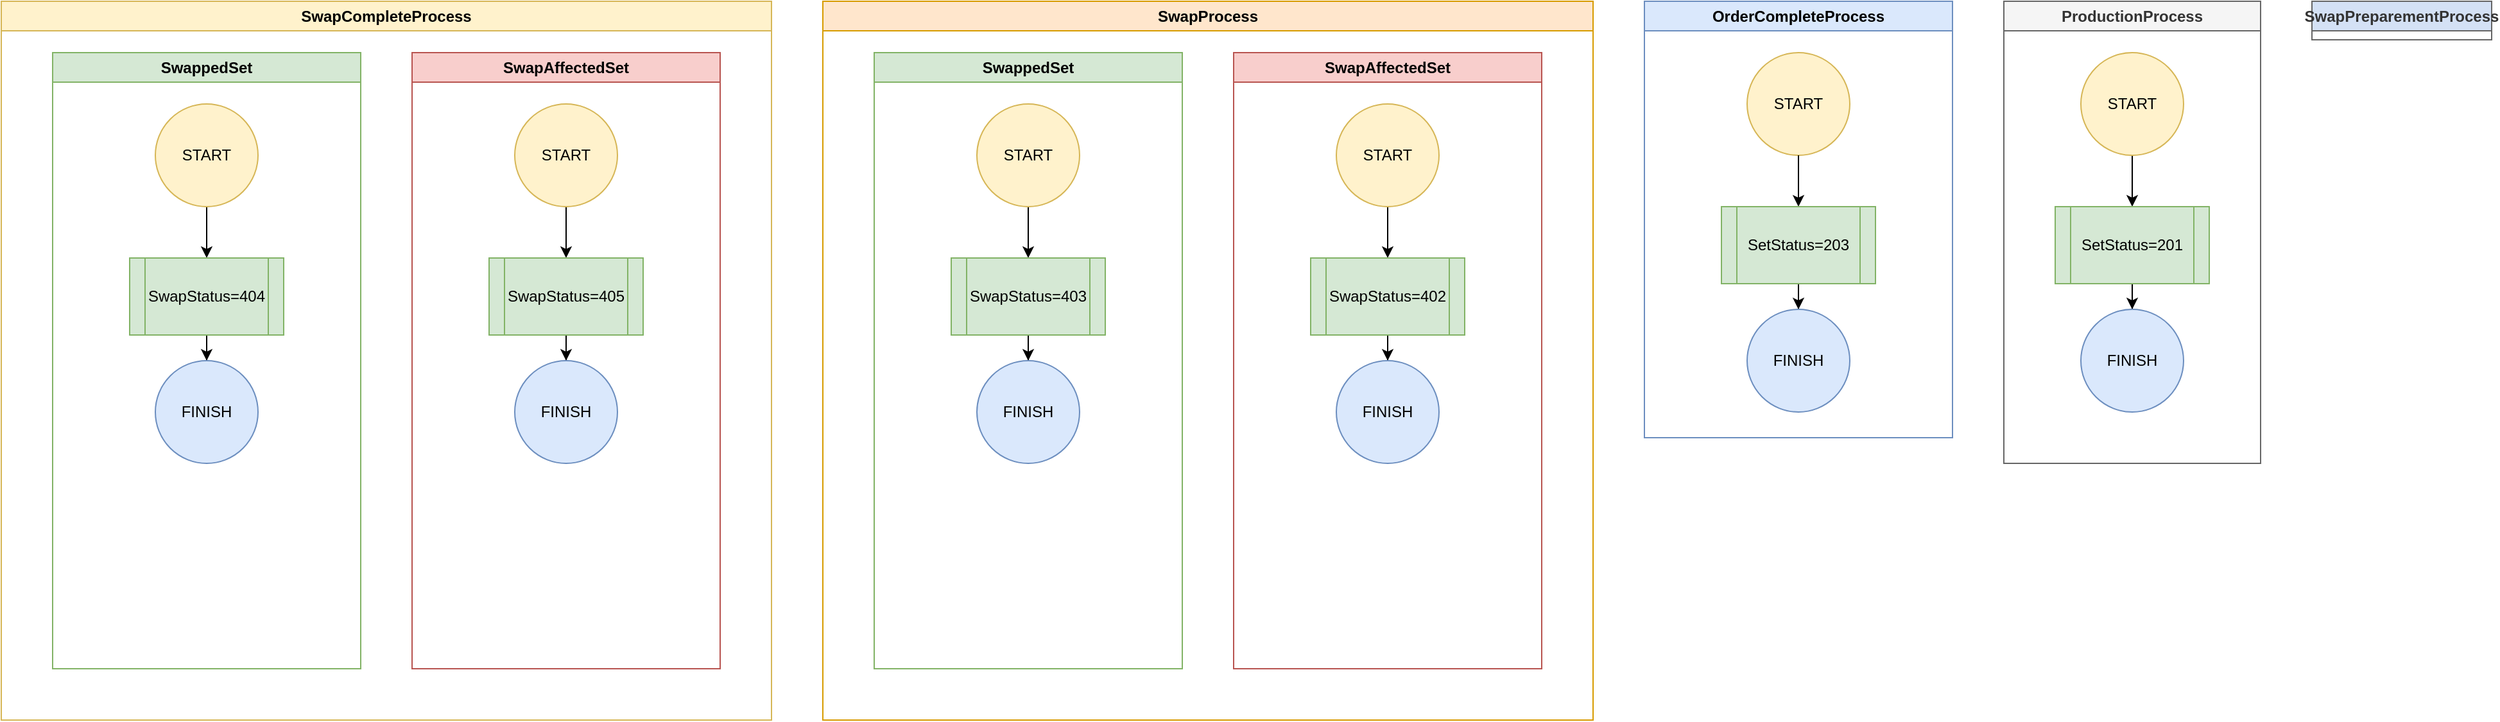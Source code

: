<mxfile version="26.0.5">
  <diagram name="Sayfa -1" id="koUqOZwDRv_EfX0k-05B">
    <mxGraphModel dx="3088" dy="780" grid="1" gridSize="10" guides="1" tooltips="1" connect="1" arrows="1" fold="1" page="1" pageScale="1" pageWidth="827" pageHeight="1169" math="0" shadow="0">
      <root>
        <mxCell id="0" />
        <mxCell id="1" parent="0" />
        <mxCell id="L3xMwWgwE4JYhafw0PYc-16" value="SwapPreparementProcess" style="swimlane;whiteSpace=wrap;html=1;fillColor=#D4E1F5;fontColor=#333333;strokeColor=#666666;labelBackgroundColor=none;" vertex="1" collapsed="1" parent="1">
          <mxGeometry x="480" width="140" height="30" as="geometry">
            <mxRectangle x="480" width="347" height="610" as="alternateBounds" />
          </mxGeometry>
        </mxCell>
        <mxCell id="L3xMwWgwE4JYhafw0PYc-22" value="DeliveryNoteNo&lt;br&gt;Process" style="shape=process;whiteSpace=wrap;html=1;backgroundOutline=1;fillColor=#d5e8d4;strokeColor=#82b366;" vertex="1" parent="L3xMwWgwE4JYhafw0PYc-16">
          <mxGeometry x="13.5" y="160" width="120" height="60" as="geometry" />
        </mxCell>
        <mxCell id="L3xMwWgwE4JYhafw0PYc-23" value="Complefication&lt;br&gt;Certificate&lt;br&gt;DocumentUpload" style="shape=document;whiteSpace=wrap;html=1;boundedLbl=1;fillColor=#e1d5e7;strokeColor=#9673a6;" vertex="1" parent="L3xMwWgwE4JYhafw0PYc-16">
          <mxGeometry x="213.5" y="160" width="120" height="60" as="geometry" />
        </mxCell>
        <mxCell id="L3xMwWgwE4JYhafw0PYc-24" value="" style="edgeStyle=orthogonalEdgeStyle;rounded=0;orthogonalLoop=1;jettySize=auto;html=1;" edge="1" parent="L3xMwWgwE4JYhafw0PYc-16" source="L3xMwWgwE4JYhafw0PYc-25" target="L3xMwWgwE4JYhafw0PYc-29">
          <mxGeometry relative="1" as="geometry" />
        </mxCell>
        <mxCell id="L3xMwWgwE4JYhafw0PYc-25" value="AND" style="shape=or;whiteSpace=wrap;html=1;direction=south;fillColor=#f8cecc;strokeColor=#b85450;" vertex="1" parent="L3xMwWgwE4JYhafw0PYc-16">
          <mxGeometry x="133.5" y="280" width="80" height="60" as="geometry" />
        </mxCell>
        <mxCell id="L3xMwWgwE4JYhafw0PYc-26" style="edgeStyle=orthogonalEdgeStyle;rounded=0;orthogonalLoop=1;jettySize=auto;html=1;" edge="1" parent="L3xMwWgwE4JYhafw0PYc-16" source="L3xMwWgwE4JYhafw0PYc-23">
          <mxGeometry relative="1" as="geometry">
            <mxPoint x="173.5" y="280" as="targetPoint" />
            <Array as="points">
              <mxPoint x="273.5" y="240" />
              <mxPoint x="174.5" y="240" />
            </Array>
          </mxGeometry>
        </mxCell>
        <mxCell id="L3xMwWgwE4JYhafw0PYc-27" style="edgeStyle=orthogonalEdgeStyle;rounded=0;orthogonalLoop=1;jettySize=auto;html=1;exitX=0.5;exitY=1;exitDx=0;exitDy=0;entryX=0;entryY=0.5;entryDx=0;entryDy=0;entryPerimeter=0;" edge="1" parent="L3xMwWgwE4JYhafw0PYc-16" source="L3xMwWgwE4JYhafw0PYc-22" target="L3xMwWgwE4JYhafw0PYc-25">
          <mxGeometry relative="1" as="geometry">
            <Array as="points">
              <mxPoint x="73.5" y="240" />
              <mxPoint x="173.5" y="240" />
            </Array>
          </mxGeometry>
        </mxCell>
        <mxCell id="L3xMwWgwE4JYhafw0PYc-28" value="" style="edgeStyle=orthogonalEdgeStyle;rounded=0;orthogonalLoop=1;jettySize=auto;html=1;" edge="1" parent="L3xMwWgwE4JYhafw0PYc-16" source="L3xMwWgwE4JYhafw0PYc-29" target="L3xMwWgwE4JYhafw0PYc-33">
          <mxGeometry relative="1" as="geometry" />
        </mxCell>
        <mxCell id="L3xMwWgwE4JYhafw0PYc-29" value="Swap Status=401" style="shape=process;whiteSpace=wrap;html=1;backgroundOutline=1;fillColor=#d5e8d4;strokeColor=#82b366;" vertex="1" parent="L3xMwWgwE4JYhafw0PYc-16">
          <mxGeometry x="113.5" y="380" width="120" height="60" as="geometry" />
        </mxCell>
        <mxCell id="L3xMwWgwE4JYhafw0PYc-30" style="edgeStyle=orthogonalEdgeStyle;rounded=0;orthogonalLoop=1;jettySize=auto;html=1;entryX=0.5;entryY=0;entryDx=0;entryDy=0;" edge="1" parent="L3xMwWgwE4JYhafw0PYc-16" source="L3xMwWgwE4JYhafw0PYc-32" target="L3xMwWgwE4JYhafw0PYc-23">
          <mxGeometry relative="1" as="geometry">
            <Array as="points">
              <mxPoint x="273.5" y="80" />
            </Array>
          </mxGeometry>
        </mxCell>
        <mxCell id="L3xMwWgwE4JYhafw0PYc-31" style="edgeStyle=orthogonalEdgeStyle;rounded=0;orthogonalLoop=1;jettySize=auto;html=1;" edge="1" parent="L3xMwWgwE4JYhafw0PYc-16" source="L3xMwWgwE4JYhafw0PYc-32" target="L3xMwWgwE4JYhafw0PYc-22">
          <mxGeometry relative="1" as="geometry">
            <Array as="points">
              <mxPoint x="73.5" y="80" />
            </Array>
          </mxGeometry>
        </mxCell>
        <mxCell id="L3xMwWgwE4JYhafw0PYc-32" value="START" style="ellipse;whiteSpace=wrap;html=1;aspect=fixed;fillColor=#fff2cc;strokeColor=#d6b656;" vertex="1" parent="L3xMwWgwE4JYhafw0PYc-16">
          <mxGeometry x="133.5" y="40" width="80" height="80" as="geometry" />
        </mxCell>
        <mxCell id="L3xMwWgwE4JYhafw0PYc-33" value="FINISH" style="ellipse;whiteSpace=wrap;html=1;aspect=fixed;fillColor=#dae8fc;strokeColor=#6c8ebf;" vertex="1" parent="L3xMwWgwE4JYhafw0PYc-16">
          <mxGeometry x="133.5" y="480" width="80" height="80" as="geometry" />
        </mxCell>
        <mxCell id="L3xMwWgwE4JYhafw0PYc-34" value="ProductionProcess" style="swimlane;whiteSpace=wrap;html=1;fillColor=#f5f5f5;fontColor=#333333;strokeColor=#666666;" vertex="1" parent="1">
          <mxGeometry x="240" width="200" height="360" as="geometry">
            <mxRectangle x="240" width="140" height="30" as="alternateBounds" />
          </mxGeometry>
        </mxCell>
        <mxCell id="L3xMwWgwE4JYhafw0PYc-36" value="" style="edgeStyle=orthogonalEdgeStyle;rounded=0;orthogonalLoop=1;jettySize=auto;html=1;" edge="1" parent="L3xMwWgwE4JYhafw0PYc-34" source="L3xMwWgwE4JYhafw0PYc-35" target="L3xMwWgwE4JYhafw0PYc-2">
          <mxGeometry relative="1" as="geometry" />
        </mxCell>
        <mxCell id="L3xMwWgwE4JYhafw0PYc-35" value="START" style="ellipse;whiteSpace=wrap;html=1;aspect=fixed;fillColor=#fff2cc;strokeColor=#d6b656;" vertex="1" parent="L3xMwWgwE4JYhafw0PYc-34">
          <mxGeometry x="60" y="40" width="80" height="80" as="geometry" />
        </mxCell>
        <mxCell id="L3xMwWgwE4JYhafw0PYc-37" value="" style="edgeStyle=orthogonalEdgeStyle;rounded=0;orthogonalLoop=1;jettySize=auto;html=1;" edge="1" parent="L3xMwWgwE4JYhafw0PYc-34" source="L3xMwWgwE4JYhafw0PYc-2" target="L3xMwWgwE4JYhafw0PYc-5">
          <mxGeometry relative="1" as="geometry" />
        </mxCell>
        <mxCell id="L3xMwWgwE4JYhafw0PYc-2" value="SetStatus=201" style="shape=process;whiteSpace=wrap;html=1;backgroundOutline=1;fillColor=#d5e8d4;strokeColor=#82b366;" vertex="1" parent="L3xMwWgwE4JYhafw0PYc-34">
          <mxGeometry x="40" y="160" width="120" height="60" as="geometry" />
        </mxCell>
        <mxCell id="L3xMwWgwE4JYhafw0PYc-5" value="FINISH" style="ellipse;whiteSpace=wrap;html=1;aspect=fixed;fillColor=#dae8fc;strokeColor=#6c8ebf;" vertex="1" parent="L3xMwWgwE4JYhafw0PYc-34">
          <mxGeometry x="60" y="240" width="80" height="80" as="geometry" />
        </mxCell>
        <mxCell id="L3xMwWgwE4JYhafw0PYc-38" value="OrderCompleteProcess" style="swimlane;whiteSpace=wrap;html=1;fillColor=#dae8fc;strokeColor=#6c8ebf;" vertex="1" parent="1">
          <mxGeometry x="-40" width="240" height="340" as="geometry">
            <mxRectangle x="-40" width="170" height="30" as="alternateBounds" />
          </mxGeometry>
        </mxCell>
        <mxCell id="L3xMwWgwE4JYhafw0PYc-39" value="START" style="ellipse;whiteSpace=wrap;html=1;fillColor=#fff2cc;strokeColor=#d6b656;" vertex="1" parent="L3xMwWgwE4JYhafw0PYc-38">
          <mxGeometry x="80" y="40" width="80" height="80" as="geometry" />
        </mxCell>
        <mxCell id="L3xMwWgwE4JYhafw0PYc-41" value="" style="edgeStyle=orthogonalEdgeStyle;rounded=0;orthogonalLoop=1;jettySize=auto;html=1;" edge="1" parent="L3xMwWgwE4JYhafw0PYc-38" source="L3xMwWgwE4JYhafw0PYc-39">
          <mxGeometry relative="1" as="geometry">
            <mxPoint x="120" y="160" as="targetPoint" />
          </mxGeometry>
        </mxCell>
        <mxCell id="L3xMwWgwE4JYhafw0PYc-50" value="" style="edgeStyle=orthogonalEdgeStyle;rounded=0;orthogonalLoop=1;jettySize=auto;html=1;" edge="1" parent="L3xMwWgwE4JYhafw0PYc-38" source="L3xMwWgwE4JYhafw0PYc-48" target="L3xMwWgwE4JYhafw0PYc-49">
          <mxGeometry relative="1" as="geometry" />
        </mxCell>
        <mxCell id="L3xMwWgwE4JYhafw0PYc-48" value="SetStatus=203" style="shape=process;whiteSpace=wrap;html=1;backgroundOutline=1;fillColor=#d5e8d4;strokeColor=#82b366;" vertex="1" parent="L3xMwWgwE4JYhafw0PYc-38">
          <mxGeometry x="60" y="160" width="120" height="60" as="geometry" />
        </mxCell>
        <mxCell id="L3xMwWgwE4JYhafw0PYc-49" value="FINISH" style="ellipse;whiteSpace=wrap;html=1;aspect=fixed;fillColor=#dae8fc;strokeColor=#6c8ebf;" vertex="1" parent="L3xMwWgwE4JYhafw0PYc-38">
          <mxGeometry x="80" y="240" width="80" height="80" as="geometry" />
        </mxCell>
        <mxCell id="L3xMwWgwE4JYhafw0PYc-51" value="SwapProcess" style="swimlane;whiteSpace=wrap;html=1;fillColor=#ffe6cc;strokeColor=#d79b00;" vertex="1" parent="1">
          <mxGeometry x="-680" width="600" height="560" as="geometry">
            <mxRectangle x="-640" width="170" height="30" as="alternateBounds" />
          </mxGeometry>
        </mxCell>
        <mxCell id="L3xMwWgwE4JYhafw0PYc-62" value="SwappedSet" style="swimlane;whiteSpace=wrap;html=1;fillColor=#d5e8d4;strokeColor=#82b366;" vertex="1" parent="L3xMwWgwE4JYhafw0PYc-51">
          <mxGeometry x="40" y="40" width="240" height="480" as="geometry">
            <mxRectangle x="40" y="40" width="110" height="30" as="alternateBounds" />
          </mxGeometry>
        </mxCell>
        <mxCell id="L3xMwWgwE4JYhafw0PYc-63" value="" style="edgeStyle=orthogonalEdgeStyle;rounded=0;orthogonalLoop=1;jettySize=auto;html=1;" edge="1" parent="L3xMwWgwE4JYhafw0PYc-62" source="L3xMwWgwE4JYhafw0PYc-64" target="L3xMwWgwE4JYhafw0PYc-66">
          <mxGeometry relative="1" as="geometry" />
        </mxCell>
        <mxCell id="L3xMwWgwE4JYhafw0PYc-64" value="START" style="ellipse;whiteSpace=wrap;html=1;fillColor=#fff2cc;strokeColor=#d6b656;" vertex="1" parent="L3xMwWgwE4JYhafw0PYc-62">
          <mxGeometry x="80" y="40" width="80" height="80" as="geometry" />
        </mxCell>
        <mxCell id="L3xMwWgwE4JYhafw0PYc-65" value="" style="edgeStyle=orthogonalEdgeStyle;rounded=0;orthogonalLoop=1;jettySize=auto;html=1;" edge="1" parent="L3xMwWgwE4JYhafw0PYc-62" source="L3xMwWgwE4JYhafw0PYc-66" target="L3xMwWgwE4JYhafw0PYc-67">
          <mxGeometry relative="1" as="geometry" />
        </mxCell>
        <mxCell id="L3xMwWgwE4JYhafw0PYc-66" value="SwapStatus=403" style="shape=process;whiteSpace=wrap;html=1;backgroundOutline=1;fillColor=#d5e8d4;strokeColor=#82b366;" vertex="1" parent="L3xMwWgwE4JYhafw0PYc-62">
          <mxGeometry x="60" y="160" width="120" height="60" as="geometry" />
        </mxCell>
        <mxCell id="L3xMwWgwE4JYhafw0PYc-67" value="FINISH" style="ellipse;whiteSpace=wrap;html=1;aspect=fixed;fillColor=#dae8fc;strokeColor=#6c8ebf;" vertex="1" parent="L3xMwWgwE4JYhafw0PYc-62">
          <mxGeometry x="80" y="240" width="80" height="80" as="geometry" />
        </mxCell>
        <mxCell id="L3xMwWgwE4JYhafw0PYc-68" value="SwapAffectedSet" style="swimlane;whiteSpace=wrap;html=1;fillColor=#f8cecc;strokeColor=#b85450;" vertex="1" parent="L3xMwWgwE4JYhafw0PYc-51">
          <mxGeometry x="320" y="40" width="240" height="480" as="geometry" />
        </mxCell>
        <mxCell id="L3xMwWgwE4JYhafw0PYc-69" value="" style="edgeStyle=orthogonalEdgeStyle;rounded=0;orthogonalLoop=1;jettySize=auto;html=1;" edge="1" parent="L3xMwWgwE4JYhafw0PYc-68" source="L3xMwWgwE4JYhafw0PYc-70" target="L3xMwWgwE4JYhafw0PYc-72">
          <mxGeometry relative="1" as="geometry" />
        </mxCell>
        <mxCell id="L3xMwWgwE4JYhafw0PYc-70" value="START" style="ellipse;whiteSpace=wrap;html=1;fillColor=#fff2cc;strokeColor=#d6b656;" vertex="1" parent="L3xMwWgwE4JYhafw0PYc-68">
          <mxGeometry x="80" y="40" width="80" height="80" as="geometry" />
        </mxCell>
        <mxCell id="L3xMwWgwE4JYhafw0PYc-71" value="" style="edgeStyle=orthogonalEdgeStyle;rounded=0;orthogonalLoop=1;jettySize=auto;html=1;" edge="1" parent="L3xMwWgwE4JYhafw0PYc-68" source="L3xMwWgwE4JYhafw0PYc-72" target="L3xMwWgwE4JYhafw0PYc-73">
          <mxGeometry relative="1" as="geometry" />
        </mxCell>
        <mxCell id="L3xMwWgwE4JYhafw0PYc-72" value="SwapStatus=402" style="shape=process;whiteSpace=wrap;html=1;backgroundOutline=1;fillColor=#d5e8d4;strokeColor=#82b366;" vertex="1" parent="L3xMwWgwE4JYhafw0PYc-68">
          <mxGeometry x="60" y="160" width="120" height="60" as="geometry" />
        </mxCell>
        <mxCell id="L3xMwWgwE4JYhafw0PYc-73" value="FINISH" style="ellipse;whiteSpace=wrap;html=1;aspect=fixed;fillColor=#dae8fc;strokeColor=#6c8ebf;" vertex="1" parent="L3xMwWgwE4JYhafw0PYc-68">
          <mxGeometry x="80" y="240" width="80" height="80" as="geometry" />
        </mxCell>
        <mxCell id="L3xMwWgwE4JYhafw0PYc-74" value="SwapCompleteProcess" style="swimlane;whiteSpace=wrap;html=1;fillColor=#fff2cc;strokeColor=#d6b656;" vertex="1" parent="1">
          <mxGeometry x="-1320" width="600" height="560" as="geometry">
            <mxRectangle x="-640" width="170" height="30" as="alternateBounds" />
          </mxGeometry>
        </mxCell>
        <mxCell id="L3xMwWgwE4JYhafw0PYc-75" value="SwappedSet" style="swimlane;whiteSpace=wrap;html=1;fillColor=#d5e8d4;strokeColor=#82b366;" vertex="1" parent="L3xMwWgwE4JYhafw0PYc-74">
          <mxGeometry x="40" y="40" width="240" height="480" as="geometry">
            <mxRectangle x="40" y="40" width="110" height="30" as="alternateBounds" />
          </mxGeometry>
        </mxCell>
        <mxCell id="L3xMwWgwE4JYhafw0PYc-76" value="" style="edgeStyle=orthogonalEdgeStyle;rounded=0;orthogonalLoop=1;jettySize=auto;html=1;" edge="1" parent="L3xMwWgwE4JYhafw0PYc-75" source="L3xMwWgwE4JYhafw0PYc-77" target="L3xMwWgwE4JYhafw0PYc-79">
          <mxGeometry relative="1" as="geometry" />
        </mxCell>
        <mxCell id="L3xMwWgwE4JYhafw0PYc-77" value="START" style="ellipse;whiteSpace=wrap;html=1;fillColor=#fff2cc;strokeColor=#d6b656;" vertex="1" parent="L3xMwWgwE4JYhafw0PYc-75">
          <mxGeometry x="80" y="40" width="80" height="80" as="geometry" />
        </mxCell>
        <mxCell id="L3xMwWgwE4JYhafw0PYc-78" value="" style="edgeStyle=orthogonalEdgeStyle;rounded=0;orthogonalLoop=1;jettySize=auto;html=1;" edge="1" parent="L3xMwWgwE4JYhafw0PYc-75" source="L3xMwWgwE4JYhafw0PYc-79" target="L3xMwWgwE4JYhafw0PYc-80">
          <mxGeometry relative="1" as="geometry" />
        </mxCell>
        <mxCell id="L3xMwWgwE4JYhafw0PYc-79" value="SwapStatus=404" style="shape=process;whiteSpace=wrap;html=1;backgroundOutline=1;fillColor=#d5e8d4;strokeColor=#82b366;" vertex="1" parent="L3xMwWgwE4JYhafw0PYc-75">
          <mxGeometry x="60" y="160" width="120" height="60" as="geometry" />
        </mxCell>
        <mxCell id="L3xMwWgwE4JYhafw0PYc-80" value="FINISH" style="ellipse;whiteSpace=wrap;html=1;aspect=fixed;fillColor=#dae8fc;strokeColor=#6c8ebf;" vertex="1" parent="L3xMwWgwE4JYhafw0PYc-75">
          <mxGeometry x="80" y="240" width="80" height="80" as="geometry" />
        </mxCell>
        <mxCell id="L3xMwWgwE4JYhafw0PYc-81" value="SwapAffectedSet" style="swimlane;whiteSpace=wrap;html=1;fillColor=#f8cecc;strokeColor=#b85450;" vertex="1" parent="L3xMwWgwE4JYhafw0PYc-74">
          <mxGeometry x="320" y="40" width="240" height="480" as="geometry" />
        </mxCell>
        <mxCell id="L3xMwWgwE4JYhafw0PYc-82" value="" style="edgeStyle=orthogonalEdgeStyle;rounded=0;orthogonalLoop=1;jettySize=auto;html=1;" edge="1" parent="L3xMwWgwE4JYhafw0PYc-81" source="L3xMwWgwE4JYhafw0PYc-83" target="L3xMwWgwE4JYhafw0PYc-85">
          <mxGeometry relative="1" as="geometry" />
        </mxCell>
        <mxCell id="L3xMwWgwE4JYhafw0PYc-83" value="START" style="ellipse;whiteSpace=wrap;html=1;fillColor=#fff2cc;strokeColor=#d6b656;" vertex="1" parent="L3xMwWgwE4JYhafw0PYc-81">
          <mxGeometry x="80" y="40" width="80" height="80" as="geometry" />
        </mxCell>
        <mxCell id="L3xMwWgwE4JYhafw0PYc-84" value="" style="edgeStyle=orthogonalEdgeStyle;rounded=0;orthogonalLoop=1;jettySize=auto;html=1;" edge="1" parent="L3xMwWgwE4JYhafw0PYc-81" source="L3xMwWgwE4JYhafw0PYc-85" target="L3xMwWgwE4JYhafw0PYc-86">
          <mxGeometry relative="1" as="geometry" />
        </mxCell>
        <mxCell id="L3xMwWgwE4JYhafw0PYc-85" value="SwapStatus=405" style="shape=process;whiteSpace=wrap;html=1;backgroundOutline=1;fillColor=#d5e8d4;strokeColor=#82b366;" vertex="1" parent="L3xMwWgwE4JYhafw0PYc-81">
          <mxGeometry x="60" y="160" width="120" height="60" as="geometry" />
        </mxCell>
        <mxCell id="L3xMwWgwE4JYhafw0PYc-86" value="FINISH" style="ellipse;whiteSpace=wrap;html=1;aspect=fixed;fillColor=#dae8fc;strokeColor=#6c8ebf;" vertex="1" parent="L3xMwWgwE4JYhafw0PYc-81">
          <mxGeometry x="80" y="240" width="80" height="80" as="geometry" />
        </mxCell>
      </root>
    </mxGraphModel>
  </diagram>
</mxfile>
